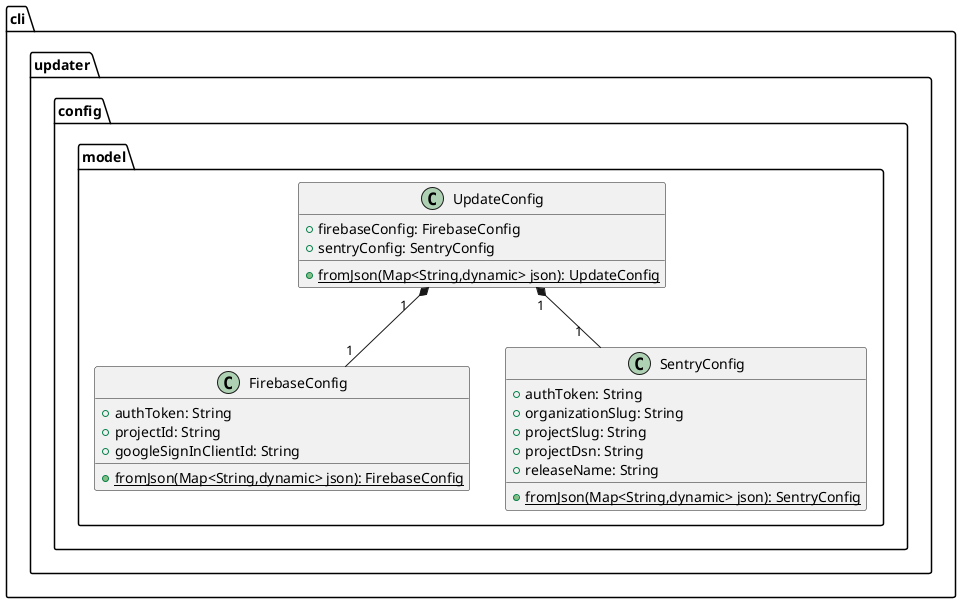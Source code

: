 @startuml update_config_class_diagram

package cli.updater.config {
    package model {
        class UpdateConfig {
            + firebaseConfig: FirebaseConfig
            + sentryConfig: SentryConfig
            + {static} fromJson(Map<String,dynamic> json): UpdateConfig
        }

        class FirebaseConfig {
            + authToken: String
            + projectId: String
            + googleSignInClientId: String
            + {static} fromJson(Map<String,dynamic> json): FirebaseConfig
        }

        class SentryConfig {
            + authToken: String
            + organizationSlug: String
            + projectSlug: String
            + projectDsn: String
            + releaseName: String
            + {static} fromJson(Map<String,dynamic> json): SentryConfig
        }
    }
}

FirebaseConfig "1" -up-* "1    " UpdateConfig
SentryConfig "1   " -up-* " 1" UpdateConfig

@enduml